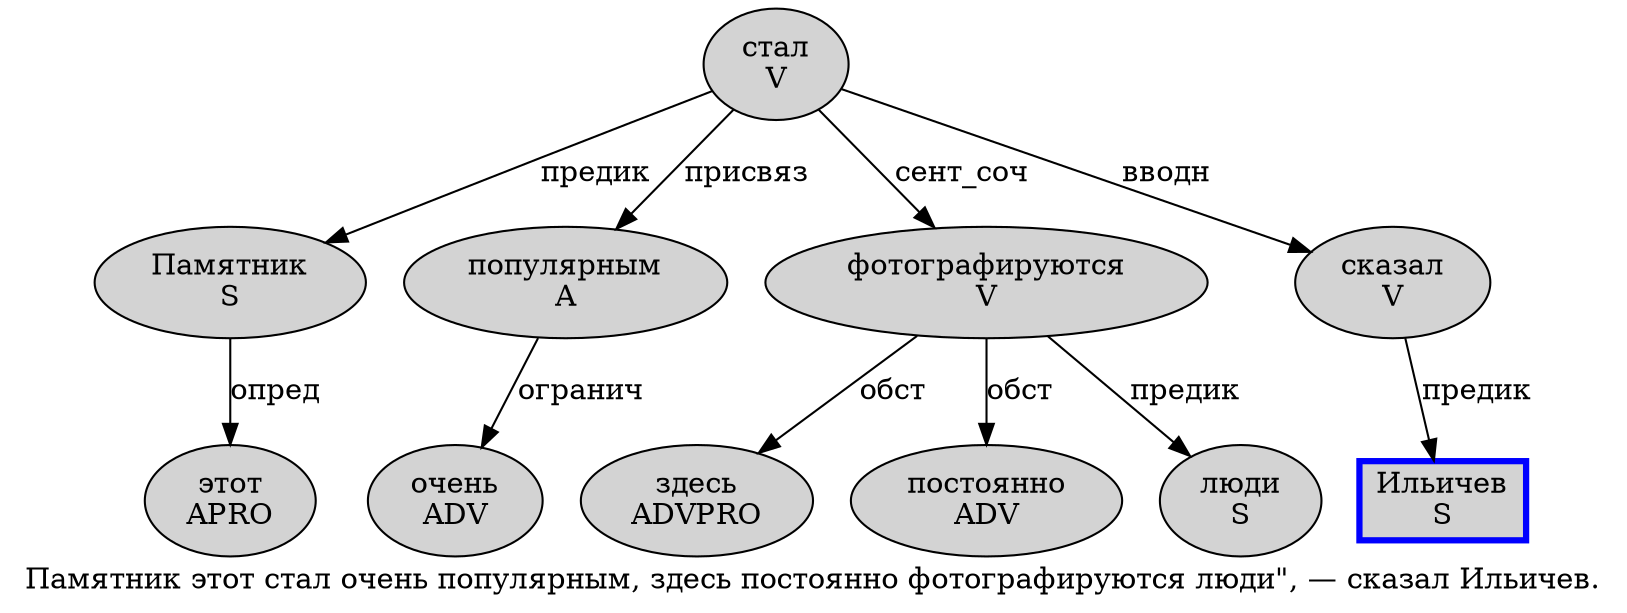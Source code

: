 digraph SENTENCE_7 {
	graph [label="Памятник этот стал очень популярным, здесь постоянно фотографируются люди\", — сказал Ильичев."]
	node [style=filled]
		0 [label="Памятник
S" color="" fillcolor=lightgray penwidth=1 shape=ellipse]
		1 [label="этот
APRO" color="" fillcolor=lightgray penwidth=1 shape=ellipse]
		2 [label="стал
V" color="" fillcolor=lightgray penwidth=1 shape=ellipse]
		3 [label="очень
ADV" color="" fillcolor=lightgray penwidth=1 shape=ellipse]
		4 [label="популярным
A" color="" fillcolor=lightgray penwidth=1 shape=ellipse]
		6 [label="здесь
ADVPRO" color="" fillcolor=lightgray penwidth=1 shape=ellipse]
		7 [label="постоянно
ADV" color="" fillcolor=lightgray penwidth=1 shape=ellipse]
		8 [label="фотографируются
V" color="" fillcolor=lightgray penwidth=1 shape=ellipse]
		9 [label="люди
S" color="" fillcolor=lightgray penwidth=1 shape=ellipse]
		13 [label="сказал
V" color="" fillcolor=lightgray penwidth=1 shape=ellipse]
		14 [label="Ильичев
S" color=blue fillcolor=lightgray penwidth=3 shape=box]
			8 -> 6 [label="обст"]
			8 -> 7 [label="обст"]
			8 -> 9 [label="предик"]
			13 -> 14 [label="предик"]
			2 -> 0 [label="предик"]
			2 -> 4 [label="присвяз"]
			2 -> 8 [label="сент_соч"]
			2 -> 13 [label="вводн"]
			4 -> 3 [label="огранич"]
			0 -> 1 [label="опред"]
}